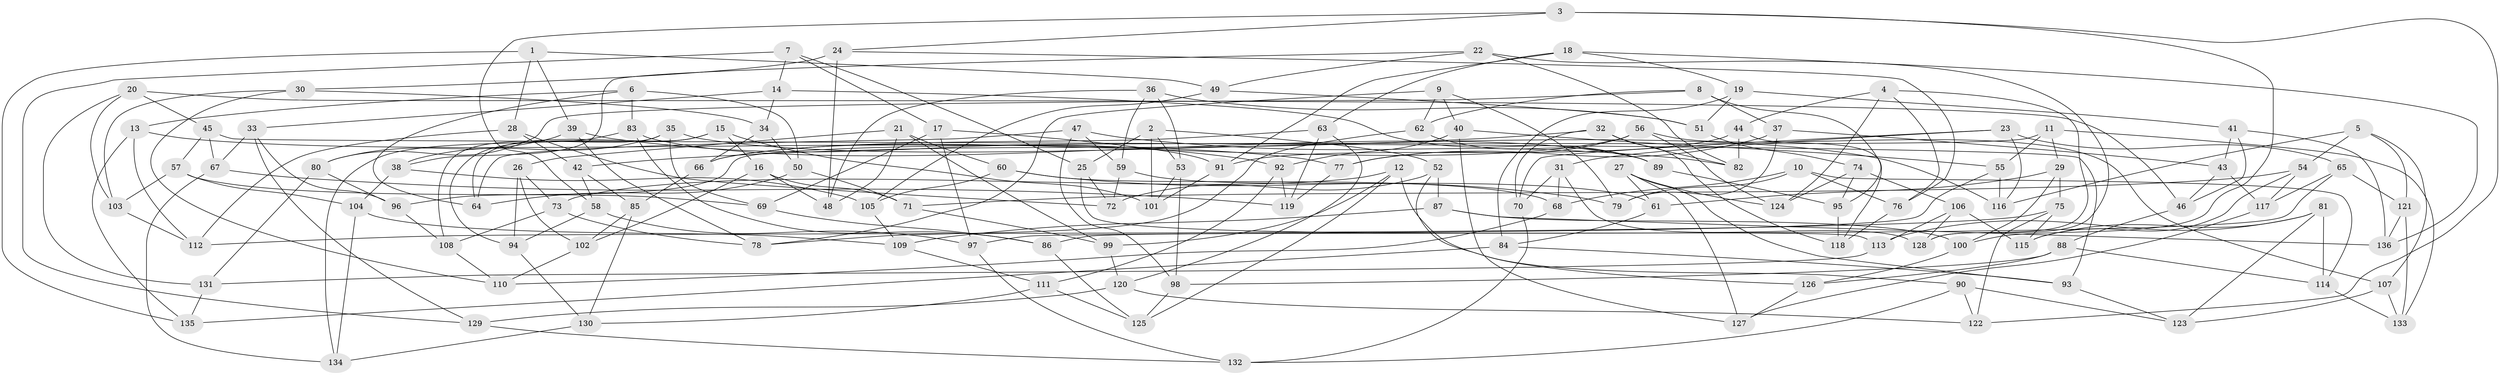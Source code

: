 // coarse degree distribution, {4: 0.5729166666666666, 6: 0.28125, 5: 0.125, 3: 0.020833333333333332}
// Generated by graph-tools (version 1.1) at 2025/38/03/04/25 23:38:04]
// undirected, 136 vertices, 272 edges
graph export_dot {
  node [color=gray90,style=filled];
  1;
  2;
  3;
  4;
  5;
  6;
  7;
  8;
  9;
  10;
  11;
  12;
  13;
  14;
  15;
  16;
  17;
  18;
  19;
  20;
  21;
  22;
  23;
  24;
  25;
  26;
  27;
  28;
  29;
  30;
  31;
  32;
  33;
  34;
  35;
  36;
  37;
  38;
  39;
  40;
  41;
  42;
  43;
  44;
  45;
  46;
  47;
  48;
  49;
  50;
  51;
  52;
  53;
  54;
  55;
  56;
  57;
  58;
  59;
  60;
  61;
  62;
  63;
  64;
  65;
  66;
  67;
  68;
  69;
  70;
  71;
  72;
  73;
  74;
  75;
  76;
  77;
  78;
  79;
  80;
  81;
  82;
  83;
  84;
  85;
  86;
  87;
  88;
  89;
  90;
  91;
  92;
  93;
  94;
  95;
  96;
  97;
  98;
  99;
  100;
  101;
  102;
  103;
  104;
  105;
  106;
  107;
  108;
  109;
  110;
  111;
  112;
  113;
  114;
  115;
  116;
  117;
  118;
  119;
  120;
  121;
  122;
  123;
  124;
  125;
  126;
  127;
  128;
  129;
  130;
  131;
  132;
  133;
  134;
  135;
  136;
  1 -- 28;
  1 -- 135;
  1 -- 49;
  1 -- 39;
  2 -- 52;
  2 -- 25;
  2 -- 53;
  2 -- 101;
  3 -- 24;
  3 -- 58;
  3 -- 122;
  3 -- 100;
  4 -- 124;
  4 -- 76;
  4 -- 128;
  4 -- 44;
  5 -- 116;
  5 -- 107;
  5 -- 121;
  5 -- 54;
  6 -- 13;
  6 -- 83;
  6 -- 64;
  6 -- 50;
  7 -- 129;
  7 -- 17;
  7 -- 14;
  7 -- 25;
  8 -- 95;
  8 -- 62;
  8 -- 80;
  8 -- 37;
  9 -- 40;
  9 -- 62;
  9 -- 78;
  9 -- 79;
  10 -- 114;
  10 -- 68;
  10 -- 79;
  10 -- 76;
  11 -- 55;
  11 -- 96;
  11 -- 133;
  11 -- 29;
  12 -- 99;
  12 -- 125;
  12 -- 90;
  12 -- 73;
  13 -- 77;
  13 -- 112;
  13 -- 135;
  14 -- 89;
  14 -- 34;
  14 -- 33;
  15 -- 16;
  15 -- 64;
  15 -- 101;
  15 -- 94;
  16 -- 102;
  16 -- 71;
  16 -- 48;
  17 -- 91;
  17 -- 97;
  17 -- 69;
  18 -- 19;
  18 -- 91;
  18 -- 136;
  18 -- 63;
  19 -- 51;
  19 -- 41;
  19 -- 84;
  20 -- 45;
  20 -- 131;
  20 -- 46;
  20 -- 103;
  21 -- 48;
  21 -- 60;
  21 -- 99;
  21 -- 26;
  22 -- 49;
  22 -- 82;
  22 -- 128;
  22 -- 38;
  23 -- 65;
  23 -- 116;
  23 -- 31;
  23 -- 70;
  24 -- 76;
  24 -- 30;
  24 -- 48;
  25 -- 72;
  25 -- 113;
  26 -- 73;
  26 -- 94;
  26 -- 102;
  27 -- 127;
  27 -- 61;
  27 -- 93;
  27 -- 124;
  28 -- 72;
  28 -- 42;
  28 -- 112;
  29 -- 75;
  29 -- 100;
  29 -- 61;
  30 -- 34;
  30 -- 103;
  30 -- 110;
  31 -- 70;
  31 -- 128;
  31 -- 68;
  32 -- 118;
  32 -- 42;
  32 -- 82;
  32 -- 70;
  33 -- 96;
  33 -- 67;
  33 -- 129;
  34 -- 50;
  34 -- 66;
  35 -- 116;
  35 -- 108;
  35 -- 38;
  35 -- 69;
  36 -- 53;
  36 -- 48;
  36 -- 51;
  36 -- 59;
  37 -- 77;
  37 -- 43;
  37 -- 79;
  38 -- 104;
  38 -- 105;
  39 -- 80;
  39 -- 78;
  39 -- 92;
  40 -- 127;
  40 -- 55;
  40 -- 92;
  41 -- 136;
  41 -- 43;
  41 -- 46;
  42 -- 85;
  42 -- 58;
  43 -- 46;
  43 -- 117;
  44 -- 91;
  44 -- 82;
  44 -- 118;
  45 -- 67;
  45 -- 93;
  45 -- 57;
  46 -- 88;
  47 -- 59;
  47 -- 64;
  47 -- 98;
  47 -- 82;
  49 -- 51;
  49 -- 105;
  50 -- 71;
  50 -- 64;
  51 -- 74;
  52 -- 72;
  52 -- 126;
  52 -- 87;
  53 -- 101;
  53 -- 98;
  54 -- 115;
  54 -- 117;
  54 -- 71;
  55 -- 97;
  55 -- 116;
  56 -- 77;
  56 -- 107;
  56 -- 66;
  56 -- 124;
  57 -- 69;
  57 -- 104;
  57 -- 103;
  58 -- 94;
  58 -- 97;
  59 -- 61;
  59 -- 72;
  60 -- 68;
  60 -- 79;
  60 -- 105;
  61 -- 84;
  62 -- 78;
  62 -- 89;
  63 -- 120;
  63 -- 119;
  63 -- 66;
  65 -- 117;
  65 -- 86;
  65 -- 121;
  66 -- 85;
  67 -- 119;
  67 -- 134;
  68 -- 110;
  69 -- 86;
  70 -- 132;
  71 -- 99;
  73 -- 108;
  73 -- 78;
  74 -- 124;
  74 -- 95;
  74 -- 106;
  75 -- 112;
  75 -- 122;
  75 -- 115;
  76 -- 118;
  77 -- 119;
  80 -- 131;
  80 -- 96;
  81 -- 115;
  81 -- 113;
  81 -- 114;
  81 -- 123;
  83 -- 89;
  83 -- 86;
  83 -- 134;
  84 -- 135;
  84 -- 93;
  85 -- 130;
  85 -- 102;
  86 -- 125;
  87 -- 109;
  87 -- 100;
  87 -- 136;
  88 -- 114;
  88 -- 126;
  88 -- 98;
  89 -- 95;
  90 -- 132;
  90 -- 122;
  90 -- 123;
  91 -- 101;
  92 -- 119;
  92 -- 111;
  93 -- 123;
  94 -- 130;
  95 -- 118;
  96 -- 108;
  97 -- 132;
  98 -- 125;
  99 -- 120;
  100 -- 126;
  102 -- 110;
  103 -- 112;
  104 -- 134;
  104 -- 109;
  105 -- 109;
  106 -- 113;
  106 -- 115;
  106 -- 128;
  107 -- 133;
  107 -- 123;
  108 -- 110;
  109 -- 111;
  111 -- 130;
  111 -- 125;
  113 -- 131;
  114 -- 133;
  117 -- 127;
  120 -- 129;
  120 -- 122;
  121 -- 133;
  121 -- 136;
  126 -- 127;
  129 -- 132;
  130 -- 134;
  131 -- 135;
}
